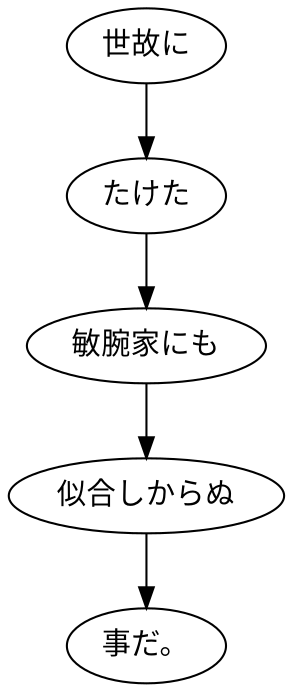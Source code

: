digraph graph6635 {
	node0 [label="世故に"];
	node1 [label="たけた"];
	node2 [label="敏腕家にも"];
	node3 [label="似合しからぬ"];
	node4 [label="事だ。"];
	node0 -> node1;
	node1 -> node2;
	node2 -> node3;
	node3 -> node4;
}
